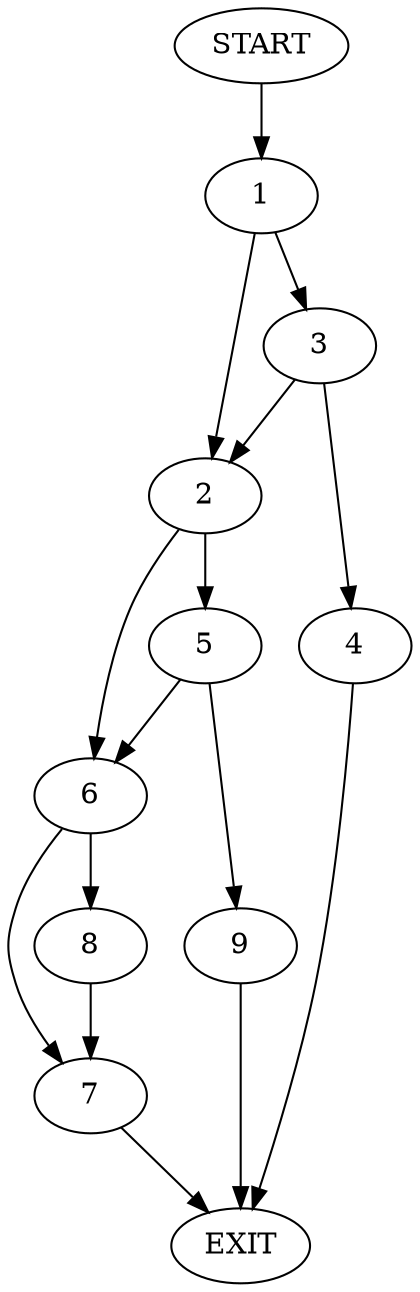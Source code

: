 digraph {
0 [label="START"]
10 [label="EXIT"]
0 -> 1
1 -> 2
1 -> 3
3 -> 4
3 -> 2
2 -> 5
2 -> 6
4 -> 10
6 -> 7
6 -> 8
5 -> 9
5 -> 6
9 -> 10
8 -> 7
7 -> 10
}
